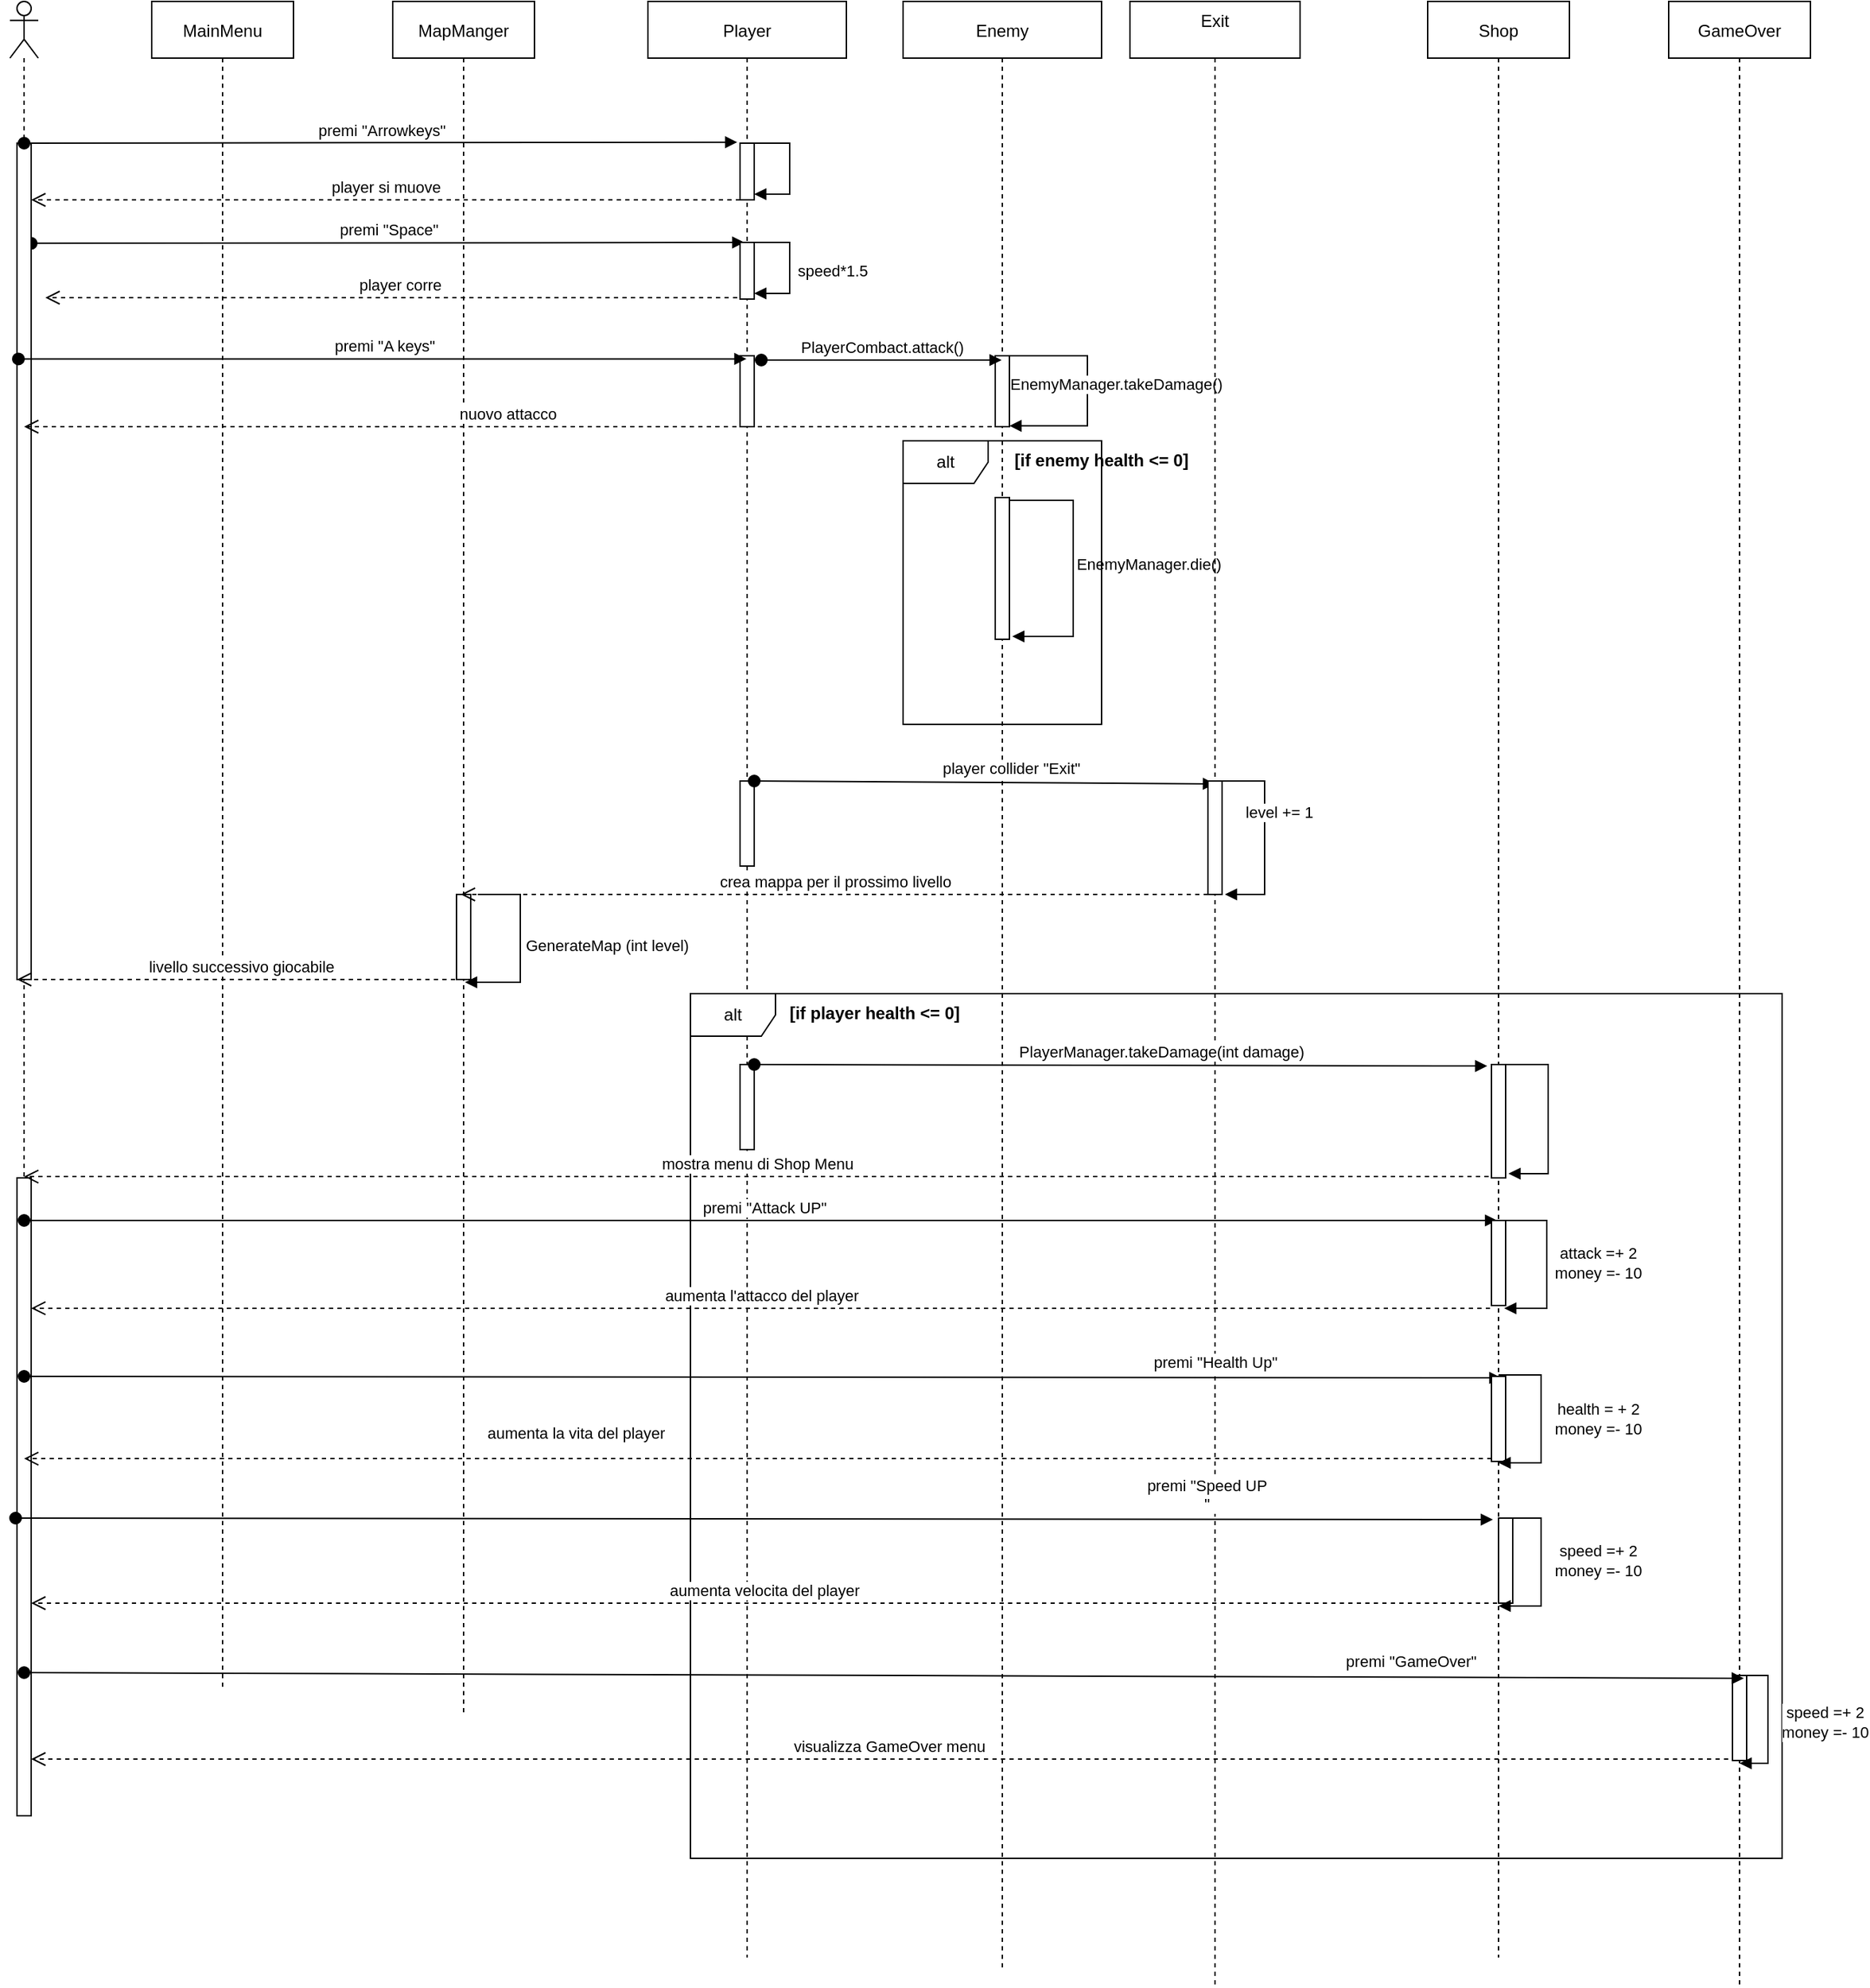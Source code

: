 <mxfile version="20.1.1" type="github">
  <diagram id="kgpKYQtTHZ0yAKxKKP6v" name="Page-1">
    <mxGraphModel dx="1408" dy="758" grid="1" gridSize="10" guides="1" tooltips="1" connect="1" arrows="1" fold="1" page="1" pageScale="1" pageWidth="1169" pageHeight="827" math="0" shadow="0">
      <root>
        <mxCell id="0" />
        <mxCell id="1" parent="0" />
        <mxCell id="IHDmYLQubq7b0O7IPrWK-1" value="MainMenu" style="shape=umlLifeline;perimeter=lifelinePerimeter;container=1;collapsible=0;recursiveResize=0;rounded=0;shadow=0;strokeWidth=1;" vertex="1" parent="1">
          <mxGeometry x="160" y="60" width="100" height="1190" as="geometry" />
        </mxCell>
        <mxCell id="H7HSWciS5RbThtjPVSTO-67" value="premi &quot;Space&quot;" style="html=1;verticalAlign=bottom;startArrow=oval;startFill=1;endArrow=block;startSize=8;rounded=0;entryX=-0.2;entryY=-0.017;entryDx=0;entryDy=0;entryPerimeter=0;" edge="1" parent="IHDmYLQubq7b0O7IPrWK-1">
          <mxGeometry x="0.004" width="60" relative="1" as="geometry">
            <mxPoint x="-85" y="170.68" as="sourcePoint" />
            <mxPoint x="418" y="170.0" as="targetPoint" />
            <mxPoint as="offset" />
          </mxGeometry>
        </mxCell>
        <mxCell id="IHDmYLQubq7b0O7IPrWK-10" value="MapManger" style="shape=umlLifeline;perimeter=lifelinePerimeter;container=1;collapsible=0;recursiveResize=0;rounded=0;shadow=0;strokeWidth=1;" vertex="1" parent="1">
          <mxGeometry x="330" y="60" width="100" height="1210" as="geometry" />
        </mxCell>
        <mxCell id="H7HSWciS5RbThtjPVSTO-12" value="" style="points=[];perimeter=orthogonalPerimeter;rounded=0;shadow=0;strokeWidth=1;" vertex="1" parent="IHDmYLQubq7b0O7IPrWK-10">
          <mxGeometry x="45" y="630" width="10" height="60" as="geometry" />
        </mxCell>
        <mxCell id="H7HSWciS5RbThtjPVSTO-68" value="player corre" style="html=1;verticalAlign=bottom;endArrow=open;dashed=1;endSize=8;rounded=0;" edge="1" parent="IHDmYLQubq7b0O7IPrWK-10">
          <mxGeometry relative="1" as="geometry">
            <mxPoint x="255" y="209" as="sourcePoint" />
            <mxPoint x="-245" y="209" as="targetPoint" />
            <Array as="points">
              <mxPoint x="-170" y="209" />
            </Array>
          </mxGeometry>
        </mxCell>
        <mxCell id="IHDmYLQubq7b0O7IPrWK-12" value="Player" style="shape=umlLifeline;perimeter=lifelinePerimeter;container=1;collapsible=0;recursiveResize=0;rounded=0;shadow=0;strokeWidth=1;" vertex="1" parent="1">
          <mxGeometry x="510" y="60" width="140" height="1380" as="geometry" />
        </mxCell>
        <mxCell id="IHDmYLQubq7b0O7IPrWK-11" value="" style="points=[];perimeter=orthogonalPerimeter;rounded=0;shadow=0;strokeWidth=1;" vertex="1" parent="IHDmYLQubq7b0O7IPrWK-12">
          <mxGeometry x="65" y="100" width="10" height="40" as="geometry" />
        </mxCell>
        <mxCell id="IHDmYLQubq7b0O7IPrWK-27" value="" style="points=[];perimeter=orthogonalPerimeter;rounded=0;shadow=0;strokeWidth=1;" vertex="1" parent="IHDmYLQubq7b0O7IPrWK-12">
          <mxGeometry x="65" y="250" width="10" height="50" as="geometry" />
        </mxCell>
        <mxCell id="H7HSWciS5RbThtjPVSTO-7" value="" style="points=[];perimeter=orthogonalPerimeter;rounded=0;shadow=0;strokeWidth=1;" vertex="1" parent="IHDmYLQubq7b0O7IPrWK-12">
          <mxGeometry x="65" y="550" width="10" height="60" as="geometry" />
        </mxCell>
        <mxCell id="H7HSWciS5RbThtjPVSTO-10" value="" style="edgeStyle=orthogonalEdgeStyle;html=1;align=left;spacingLeft=2;endArrow=block;rounded=0;labelBackgroundColor=default;labelBorderColor=none;entryX=1;entryY=0.9;entryDx=0;entryDy=0;entryPerimeter=0;" edge="1" parent="IHDmYLQubq7b0O7IPrWK-12" target="IHDmYLQubq7b0O7IPrWK-11">
          <mxGeometry relative="1" as="geometry">
            <mxPoint x="75" y="100" as="sourcePoint" />
            <Array as="points">
              <mxPoint x="100" y="100" />
              <mxPoint x="100" y="136" />
            </Array>
            <mxPoint x="77" y="180" as="targetPoint" />
          </mxGeometry>
        </mxCell>
        <mxCell id="H7HSWciS5RbThtjPVSTO-65" value="" style="points=[];perimeter=orthogonalPerimeter;rounded=0;shadow=0;strokeWidth=1;" vertex="1" parent="IHDmYLQubq7b0O7IPrWK-12">
          <mxGeometry x="65" y="170" width="10" height="40" as="geometry" />
        </mxCell>
        <mxCell id="H7HSWciS5RbThtjPVSTO-66" value="" style="edgeStyle=orthogonalEdgeStyle;html=1;align=left;spacingLeft=2;endArrow=block;rounded=0;labelBackgroundColor=default;labelBorderColor=none;entryX=1;entryY=0.9;entryDx=0;entryDy=0;entryPerimeter=0;" edge="1" parent="IHDmYLQubq7b0O7IPrWK-12">
          <mxGeometry relative="1" as="geometry">
            <mxPoint x="75" y="170" as="sourcePoint" />
            <Array as="points">
              <mxPoint x="100" y="170" />
              <mxPoint x="100" y="206" />
            </Array>
            <mxPoint x="75" y="206" as="targetPoint" />
          </mxGeometry>
        </mxCell>
        <mxCell id="H7HSWciS5RbThtjPVSTO-69" value="speed*1.5" style="edgeLabel;html=1;align=center;verticalAlign=middle;resizable=0;points=[];" vertex="1" connectable="0" parent="H7HSWciS5RbThtjPVSTO-66">
          <mxGeometry x="-0.209" y="1" relative="1" as="geometry">
            <mxPoint x="29" y="11" as="offset" />
          </mxGeometry>
        </mxCell>
        <mxCell id="IHDmYLQubq7b0O7IPrWK-13" value="Enemy" style="shape=umlLifeline;perimeter=lifelinePerimeter;container=1;collapsible=0;recursiveResize=0;rounded=0;shadow=0;strokeWidth=1;" vertex="1" parent="1">
          <mxGeometry x="690" y="60" width="140" height="1390" as="geometry" />
        </mxCell>
        <mxCell id="IHDmYLQubq7b0O7IPrWK-29" value="" style="points=[];perimeter=orthogonalPerimeter;rounded=0;shadow=0;strokeWidth=1;" vertex="1" parent="IHDmYLQubq7b0O7IPrWK-13">
          <mxGeometry x="65" y="250" width="10" height="50" as="geometry" />
        </mxCell>
        <mxCell id="IHDmYLQubq7b0O7IPrWK-31" value="" style="edgeStyle=orthogonalEdgeStyle;html=1;align=left;spacingLeft=2;endArrow=block;rounded=0;labelBackgroundColor=default;labelBorderColor=none;entryX=1.2;entryY=0.98;entryDx=0;entryDy=0;entryPerimeter=0;exitX=0.8;exitY=0.02;exitDx=0;exitDy=0;exitPerimeter=0;" edge="1" parent="IHDmYLQubq7b0O7IPrWK-13" source="IHDmYLQubq7b0O7IPrWK-36" target="IHDmYLQubq7b0O7IPrWK-36">
          <mxGeometry relative="1" as="geometry">
            <mxPoint x="65" y="360" as="sourcePoint" />
            <Array as="points">
              <mxPoint x="120" y="352" />
              <mxPoint x="120" y="448" />
            </Array>
            <mxPoint x="67" y="440" as="targetPoint" />
          </mxGeometry>
        </mxCell>
        <mxCell id="IHDmYLQubq7b0O7IPrWK-32" value="EnemyManager.die()" style="edgeLabel;html=1;align=center;verticalAlign=middle;resizable=0;points=[];" vertex="1" connectable="0" parent="IHDmYLQubq7b0O7IPrWK-31">
          <mxGeometry x="-0.185" y="3" relative="1" as="geometry">
            <mxPoint x="50" y="16" as="offset" />
          </mxGeometry>
        </mxCell>
        <mxCell id="IHDmYLQubq7b0O7IPrWK-36" value="" style="points=[];perimeter=orthogonalPerimeter;rounded=0;shadow=0;strokeWidth=1;" vertex="1" parent="IHDmYLQubq7b0O7IPrWK-13">
          <mxGeometry x="65" y="350" width="10" height="100" as="geometry" />
        </mxCell>
        <mxCell id="IHDmYLQubq7b0O7IPrWK-37" value="" style="edgeStyle=orthogonalEdgeStyle;html=1;align=left;spacingLeft=2;endArrow=block;rounded=0;labelBackgroundColor=default;labelBorderColor=none;entryX=1;entryY=0.988;entryDx=0;entryDy=0;entryPerimeter=0;exitX=0.8;exitY=0;exitDx=0;exitDy=0;exitPerimeter=0;" edge="1" parent="IHDmYLQubq7b0O7IPrWK-13" source="IHDmYLQubq7b0O7IPrWK-29" target="IHDmYLQubq7b0O7IPrWK-29">
          <mxGeometry relative="1" as="geometry">
            <mxPoint x="-170" y="230" as="sourcePoint" />
            <Array as="points">
              <mxPoint x="130" y="250" />
              <mxPoint x="130" y="299" />
            </Array>
            <mxPoint x="-168" y="310" as="targetPoint" />
          </mxGeometry>
        </mxCell>
        <mxCell id="IHDmYLQubq7b0O7IPrWK-38" value="EnemyManager.takeDamage()" style="edgeLabel;html=1;align=center;verticalAlign=middle;resizable=0;points=[];" vertex="1" connectable="0" parent="IHDmYLQubq7b0O7IPrWK-37">
          <mxGeometry x="-0.185" y="3" relative="1" as="geometry">
            <mxPoint x="17" y="11" as="offset" />
          </mxGeometry>
        </mxCell>
        <mxCell id="H7HSWciS5RbThtjPVSTO-1" value="&lt;div&gt;alt&lt;/div&gt;" style="shape=umlFrame;whiteSpace=wrap;html=1;direction=east;" vertex="1" parent="IHDmYLQubq7b0O7IPrWK-13">
          <mxGeometry y="310" width="140" height="200" as="geometry" />
        </mxCell>
        <mxCell id="H7HSWciS5RbThtjPVSTO-9" value="player collider &quot;Exit&quot;" style="html=1;verticalAlign=bottom;startArrow=oval;startFill=1;endArrow=block;startSize=8;rounded=0;entryX=0.5;entryY=0.025;entryDx=0;entryDy=0;entryPerimeter=0;" edge="1" parent="IHDmYLQubq7b0O7IPrWK-13" target="H7HSWciS5RbThtjPVSTO-8">
          <mxGeometry x="0.111" y="1" width="60" relative="1" as="geometry">
            <mxPoint x="-105" y="550" as="sourcePoint" />
            <mxPoint x="404.5" y="550" as="targetPoint" />
            <mxPoint as="offset" />
          </mxGeometry>
        </mxCell>
        <mxCell id="IHDmYLQubq7b0O7IPrWK-14" value="" style="shape=umlLifeline;participant=umlActor;perimeter=lifelinePerimeter;whiteSpace=wrap;html=1;container=1;collapsible=0;recursiveResize=0;verticalAlign=top;spacingTop=36;outlineConnect=0;" vertex="1" parent="1">
          <mxGeometry x="60" y="60" width="20" height="1280" as="geometry" />
        </mxCell>
        <mxCell id="IHDmYLQubq7b0O7IPrWK-15" value="" style="points=[];perimeter=orthogonalPerimeter;rounded=0;shadow=0;strokeWidth=1;" vertex="1" parent="IHDmYLQubq7b0O7IPrWK-14">
          <mxGeometry x="5" y="100" width="10" height="590" as="geometry" />
        </mxCell>
        <mxCell id="H7HSWciS5RbThtjPVSTO-17" value="livello successivo giocabile" style="html=1;verticalAlign=bottom;endArrow=open;dashed=1;endSize=8;rounded=0;entryX=0.3;entryY=0;entryDx=0;entryDy=0;entryPerimeter=0;" edge="1" parent="IHDmYLQubq7b0O7IPrWK-14">
          <mxGeometry relative="1" as="geometry">
            <mxPoint x="320" y="690" as="sourcePoint" />
            <mxPoint x="5" y="690" as="targetPoint" />
          </mxGeometry>
        </mxCell>
        <mxCell id="H7HSWciS5RbThtjPVSTO-32" value="" style="points=[];perimeter=orthogonalPerimeter;rounded=0;shadow=0;strokeWidth=1;" vertex="1" parent="IHDmYLQubq7b0O7IPrWK-14">
          <mxGeometry x="5" y="830" width="10" height="450" as="geometry" />
        </mxCell>
        <mxCell id="IHDmYLQubq7b0O7IPrWK-20" value="Exit&#xa;" style="shape=umlLifeline;perimeter=lifelinePerimeter;container=1;collapsible=0;recursiveResize=0;rounded=0;shadow=0;strokeWidth=1;" vertex="1" parent="1">
          <mxGeometry x="850" y="60" width="120" height="1400" as="geometry" />
        </mxCell>
        <mxCell id="H7HSWciS5RbThtjPVSTO-8" value="" style="points=[];perimeter=orthogonalPerimeter;rounded=0;shadow=0;strokeWidth=1;" vertex="1" parent="IHDmYLQubq7b0O7IPrWK-20">
          <mxGeometry x="55" y="550" width="10" height="80" as="geometry" />
        </mxCell>
        <mxCell id="H7HSWciS5RbThtjPVSTO-19" value="&lt;div&gt;alt&lt;/div&gt;" style="shape=umlFrame;whiteSpace=wrap;html=1;direction=east;" vertex="1" parent="IHDmYLQubq7b0O7IPrWK-20">
          <mxGeometry x="-310" y="700" width="770" height="610" as="geometry" />
        </mxCell>
        <mxCell id="IHDmYLQubq7b0O7IPrWK-39" value="[if enemy health &lt;= 0]" style="text;align=center;fontStyle=1;verticalAlign=middle;spacingLeft=3;spacingRight=3;strokeColor=none;rotatable=0;points=[[0,0.5],[1,0.5]];portConstraint=eastwest;" vertex="1" parent="IHDmYLQubq7b0O7IPrWK-20">
          <mxGeometry x="-60" y="310" width="80" height="26" as="geometry" />
        </mxCell>
        <mxCell id="H7HSWciS5RbThtjPVSTO-22" value="[if player health &lt;= 0]" style="text;align=center;fontStyle=1;verticalAlign=middle;spacingLeft=3;spacingRight=3;strokeColor=none;rotatable=0;points=[[0,0.5],[1,0.5]];portConstraint=eastwest;" vertex="1" parent="IHDmYLQubq7b0O7IPrWK-20">
          <mxGeometry x="-220" y="700" width="80" height="26" as="geometry" />
        </mxCell>
        <mxCell id="H7HSWciS5RbThtjPVSTO-23" value="" style="points=[];perimeter=orthogonalPerimeter;rounded=0;shadow=0;strokeWidth=1;" vertex="1" parent="IHDmYLQubq7b0O7IPrWK-20">
          <mxGeometry x="-275" y="750" width="10" height="60" as="geometry" />
        </mxCell>
        <mxCell id="IHDmYLQubq7b0O7IPrWK-22" value="" style="edgeStyle=orthogonalEdgeStyle;html=1;align=left;spacingLeft=2;endArrow=block;rounded=0;labelBackgroundColor=default;labelBorderColor=none;" edge="1" parent="IHDmYLQubq7b0O7IPrWK-20">
          <mxGeometry relative="1" as="geometry">
            <mxPoint x="65" y="550" as="sourcePoint" />
            <Array as="points">
              <mxPoint x="95" y="550" />
              <mxPoint x="95" y="630" />
            </Array>
            <mxPoint x="67" y="630" as="targetPoint" />
          </mxGeometry>
        </mxCell>
        <mxCell id="H7HSWciS5RbThtjPVSTO-11" value="level += 1" style="edgeLabel;html=1;align=center;verticalAlign=middle;resizable=0;points=[];" vertex="1" connectable="0" parent="IHDmYLQubq7b0O7IPrWK-22">
          <mxGeometry x="-0.246" y="1" relative="1" as="geometry">
            <mxPoint x="9" as="offset" />
          </mxGeometry>
        </mxCell>
        <mxCell id="H7HSWciS5RbThtjPVSTO-24" value="PlayerManager.takeDamage(int damage)" style="html=1;verticalAlign=bottom;startArrow=oval;startFill=1;endArrow=block;startSize=8;rounded=0;entryX=-0.3;entryY=0.013;entryDx=0;entryDy=0;entryPerimeter=0;" edge="1" parent="IHDmYLQubq7b0O7IPrWK-20" target="H7HSWciS5RbThtjPVSTO-46">
          <mxGeometry x="0.111" y="1" width="60" relative="1" as="geometry">
            <mxPoint x="-265" y="750" as="sourcePoint" />
            <mxPoint x="60" y="752" as="targetPoint" />
            <mxPoint as="offset" />
          </mxGeometry>
        </mxCell>
        <mxCell id="H7HSWciS5RbThtjPVSTO-64" value="visualizza GameOver menu" style="html=1;verticalAlign=bottom;endArrow=open;dashed=1;endSize=8;rounded=0;exitX=-0.1;exitY=1.033;exitDx=0;exitDy=0;exitPerimeter=0;" edge="1" parent="IHDmYLQubq7b0O7IPrWK-20" target="H7HSWciS5RbThtjPVSTO-32">
          <mxGeometry relative="1" as="geometry">
            <mxPoint x="434" y="1240" as="sourcePoint" />
            <mxPoint x="-600" y="1240" as="targetPoint" />
          </mxGeometry>
        </mxCell>
        <mxCell id="IHDmYLQubq7b0O7IPrWK-21" value="GameOver" style="shape=umlLifeline;perimeter=lifelinePerimeter;container=1;collapsible=0;recursiveResize=0;rounded=0;shadow=0;strokeWidth=1;" vertex="1" parent="1">
          <mxGeometry x="1230" y="60" width="100" height="1400" as="geometry" />
        </mxCell>
        <mxCell id="H7HSWciS5RbThtjPVSTO-61" value="" style="points=[];perimeter=orthogonalPerimeter;rounded=0;shadow=0;strokeWidth=1;" vertex="1" parent="IHDmYLQubq7b0O7IPrWK-21">
          <mxGeometry x="45" y="1181" width="10" height="60" as="geometry" />
        </mxCell>
        <mxCell id="H7HSWciS5RbThtjPVSTO-62" value="" style="edgeStyle=orthogonalEdgeStyle;html=1;align=left;spacingLeft=2;endArrow=block;rounded=0;labelBackgroundColor=default;labelBorderColor=none;" edge="1" parent="IHDmYLQubq7b0O7IPrWK-21">
          <mxGeometry relative="1" as="geometry">
            <mxPoint x="50" y="1181" as="sourcePoint" />
            <Array as="points">
              <mxPoint x="70" y="1181" />
              <mxPoint x="70" y="1243" />
            </Array>
            <mxPoint x="50" y="1243" as="targetPoint" />
          </mxGeometry>
        </mxCell>
        <mxCell id="H7HSWciS5RbThtjPVSTO-63" value="&lt;div&gt;speed =+ 2&lt;/div&gt;&lt;div&gt;money =- 10&lt;br&gt;&lt;/div&gt;" style="edgeLabel;html=1;align=center;verticalAlign=middle;resizable=0;points=[];" vertex="1" connectable="0" parent="H7HSWciS5RbThtjPVSTO-62">
          <mxGeometry x="-0.279" y="2" relative="1" as="geometry">
            <mxPoint x="38" y="16" as="offset" />
          </mxGeometry>
        </mxCell>
        <mxCell id="IHDmYLQubq7b0O7IPrWK-3" value="premi &quot;Arrowkeys&quot;" style="html=1;verticalAlign=bottom;startArrow=oval;startFill=1;endArrow=block;startSize=8;rounded=0;entryX=-0.2;entryY=-0.017;entryDx=0;entryDy=0;entryPerimeter=0;" edge="1" parent="1" target="IHDmYLQubq7b0O7IPrWK-11">
          <mxGeometry x="0.004" width="60" relative="1" as="geometry">
            <mxPoint x="70" y="160" as="sourcePoint" />
            <mxPoint x="247" y="180.06" as="targetPoint" />
            <mxPoint as="offset" />
          </mxGeometry>
        </mxCell>
        <mxCell id="IHDmYLQubq7b0O7IPrWK-23" value="player si muove" style="html=1;verticalAlign=bottom;endArrow=open;dashed=1;endSize=8;rounded=0;" edge="1" parent="1" source="IHDmYLQubq7b0O7IPrWK-11" target="IHDmYLQubq7b0O7IPrWK-15">
          <mxGeometry relative="1" as="geometry">
            <mxPoint x="390" y="220" as="sourcePoint" />
            <mxPoint x="70" y="240" as="targetPoint" />
            <Array as="points">
              <mxPoint x="150" y="200" />
            </Array>
          </mxGeometry>
        </mxCell>
        <mxCell id="IHDmYLQubq7b0O7IPrWK-28" value="&lt;div&gt;premi &quot;A keys&quot;&lt;/div&gt;" style="html=1;verticalAlign=bottom;startArrow=oval;startFill=1;endArrow=block;startSize=8;rounded=0;exitX=0.1;exitY=0.258;exitDx=0;exitDy=0;exitPerimeter=0;" edge="1" parent="1" source="IHDmYLQubq7b0O7IPrWK-15" target="IHDmYLQubq7b0O7IPrWK-12">
          <mxGeometry x="0.004" width="60" relative="1" as="geometry">
            <mxPoint x="70" y="281" as="sourcePoint" />
            <mxPoint x="373" y="280" as="targetPoint" />
            <mxPoint as="offset" />
          </mxGeometry>
        </mxCell>
        <mxCell id="IHDmYLQubq7b0O7IPrWK-33" value="nuovo attacco" style="html=1;verticalAlign=bottom;endArrow=open;dashed=1;endSize=8;rounded=0;exitX=-0.25;exitY=1;exitDx=0;exitDy=0;exitPerimeter=0;" edge="1" parent="1" source="IHDmYLQubq7b0O7IPrWK-29" target="IHDmYLQubq7b0O7IPrWK-14">
          <mxGeometry relative="1" as="geometry">
            <mxPoint x="682.5" y="380.9" as="sourcePoint" />
            <mxPoint x="570" y="380" as="targetPoint" />
          </mxGeometry>
        </mxCell>
        <mxCell id="H7HSWciS5RbThtjPVSTO-13" value="crea mappa per il prossimo livello" style="html=1;verticalAlign=bottom;endArrow=open;dashed=1;endSize=8;rounded=0;entryX=0.3;entryY=0;entryDx=0;entryDy=0;entryPerimeter=0;" edge="1" parent="1" source="H7HSWciS5RbThtjPVSTO-8" target="H7HSWciS5RbThtjPVSTO-12">
          <mxGeometry relative="1" as="geometry">
            <mxPoint x="893" y="690" as="sourcePoint" />
            <mxPoint x="390" y="690" as="targetPoint" />
          </mxGeometry>
        </mxCell>
        <mxCell id="H7HSWciS5RbThtjPVSTO-14" value="GenerateMap (int level)" style="edgeStyle=orthogonalEdgeStyle;html=1;align=left;spacingLeft=2;endArrow=block;rounded=0;labelBackgroundColor=default;labelBorderColor=none;entryX=0.51;entryY=0.865;entryDx=0;entryDy=0;entryPerimeter=0;" edge="1" parent="1">
          <mxGeometry relative="1" as="geometry">
            <mxPoint x="390" y="690" as="sourcePoint" />
            <Array as="points">
              <mxPoint x="420" y="690" />
              <mxPoint x="420" y="752" />
            </Array>
            <mxPoint x="381" y="752" as="targetPoint" />
          </mxGeometry>
        </mxCell>
        <mxCell id="H7HSWciS5RbThtjPVSTO-34" value="premi &quot;Attack UP&quot;" style="html=1;verticalAlign=bottom;startArrow=oval;startFill=1;endArrow=block;startSize=8;rounded=0;entryX=0.4;entryY=0;entryDx=0;entryDy=0;entryPerimeter=0;" edge="1" parent="1" target="H7HSWciS5RbThtjPVSTO-47">
          <mxGeometry x="0.004" width="60" relative="1" as="geometry">
            <mxPoint x="70" y="920" as="sourcePoint" />
            <mxPoint x="380" y="920" as="targetPoint" />
            <mxPoint as="offset" />
          </mxGeometry>
        </mxCell>
        <mxCell id="H7HSWciS5RbThtjPVSTO-35" value="aumenta l&#39;attacco del player" style="html=1;verticalAlign=bottom;endArrow=open;dashed=1;endSize=8;rounded=0;exitX=-0.1;exitY=1.033;exitDx=0;exitDy=0;exitPerimeter=0;" edge="1" parent="1" source="H7HSWciS5RbThtjPVSTO-47" target="H7HSWciS5RbThtjPVSTO-32">
          <mxGeometry relative="1" as="geometry">
            <mxPoint x="1062.5" y="980" as="sourcePoint" />
            <mxPoint x="385" y="981.98" as="targetPoint" />
          </mxGeometry>
        </mxCell>
        <mxCell id="H7HSWciS5RbThtjPVSTO-39" value="premi &quot;Health Up&quot;" style="html=1;verticalAlign=bottom;startArrow=oval;startFill=1;endArrow=block;startSize=8;rounded=0;entryX=0.7;entryY=0.017;entryDx=0;entryDy=0;entryPerimeter=0;" edge="1" parent="1" target="H7HSWciS5RbThtjPVSTO-48">
          <mxGeometry x="0.612" y="2" width="60" relative="1" as="geometry">
            <mxPoint x="70" y="1030" as="sourcePoint" />
            <mxPoint x="1284" y="1030" as="targetPoint" />
            <mxPoint as="offset" />
          </mxGeometry>
        </mxCell>
        <mxCell id="H7HSWciS5RbThtjPVSTO-28" value="&lt;div&gt;mostra menu di Shop Menu&lt;br&gt;&lt;/div&gt;" style="html=1;verticalAlign=bottom;endArrow=open;dashed=1;endSize=8;rounded=0;exitX=-0.2;exitY=0.988;exitDx=0;exitDy=0;exitPerimeter=0;" edge="1" parent="1" source="H7HSWciS5RbThtjPVSTO-46" target="IHDmYLQubq7b0O7IPrWK-14">
          <mxGeometry relative="1" as="geometry">
            <mxPoint x="1055" y="890" as="sourcePoint" />
            <mxPoint x="740" y="890" as="targetPoint" />
          </mxGeometry>
        </mxCell>
        <mxCell id="H7HSWciS5RbThtjPVSTO-41" value="aumenta la vita del player" style="html=1;verticalAlign=bottom;endArrow=open;dashed=1;endSize=8;rounded=0;exitX=0;exitY=0.967;exitDx=0;exitDy=0;exitPerimeter=0;" edge="1" parent="1" source="H7HSWciS5RbThtjPVSTO-48" target="IHDmYLQubq7b0O7IPrWK-14">
          <mxGeometry x="0.249" y="-9" relative="1" as="geometry">
            <mxPoint x="1275" y="1089" as="sourcePoint" />
            <mxPoint x="740" y="1090" as="targetPoint" />
            <mxPoint as="offset" />
          </mxGeometry>
        </mxCell>
        <mxCell id="H7HSWciS5RbThtjPVSTO-45" value="Shop" style="shape=umlLifeline;perimeter=lifelinePerimeter;container=1;collapsible=0;recursiveResize=0;rounded=0;shadow=0;strokeWidth=1;" vertex="1" parent="1">
          <mxGeometry x="1060" y="60" width="100" height="1380" as="geometry" />
        </mxCell>
        <mxCell id="H7HSWciS5RbThtjPVSTO-46" value="" style="points=[];perimeter=orthogonalPerimeter;rounded=0;shadow=0;strokeWidth=1;" vertex="1" parent="H7HSWciS5RbThtjPVSTO-45">
          <mxGeometry x="45" y="750" width="10" height="80" as="geometry" />
        </mxCell>
        <mxCell id="H7HSWciS5RbThtjPVSTO-47" value="" style="points=[];perimeter=orthogonalPerimeter;rounded=0;shadow=0;strokeWidth=1;" vertex="1" parent="H7HSWciS5RbThtjPVSTO-45">
          <mxGeometry x="45" y="860" width="10" height="60" as="geometry" />
        </mxCell>
        <mxCell id="H7HSWciS5RbThtjPVSTO-48" value="" style="points=[];perimeter=orthogonalPerimeter;rounded=0;shadow=0;strokeWidth=1;" vertex="1" parent="H7HSWciS5RbThtjPVSTO-45">
          <mxGeometry x="45" y="970" width="10" height="60" as="geometry" />
        </mxCell>
        <mxCell id="H7HSWciS5RbThtjPVSTO-49" value="" style="edgeStyle=orthogonalEdgeStyle;html=1;align=left;spacingLeft=2;endArrow=block;rounded=0;labelBackgroundColor=default;labelBorderColor=none;" edge="1" parent="H7HSWciS5RbThtjPVSTO-45">
          <mxGeometry relative="1" as="geometry">
            <mxPoint x="54" y="860" as="sourcePoint" />
            <Array as="points">
              <mxPoint x="84" y="860" />
              <mxPoint x="84" y="922" />
            </Array>
            <mxPoint x="54" y="922" as="targetPoint" />
          </mxGeometry>
        </mxCell>
        <mxCell id="H7HSWciS5RbThtjPVSTO-56" value="&lt;div&gt;attack =+ 2&lt;/div&gt;&lt;div&gt;money =- 10&lt;br&gt;&lt;/div&gt;" style="edgeLabel;html=1;align=center;verticalAlign=middle;resizable=0;points=[];" vertex="1" connectable="0" parent="H7HSWciS5RbThtjPVSTO-49">
          <mxGeometry x="-0.295" y="2" relative="1" as="geometry">
            <mxPoint x="34" y="17" as="offset" />
          </mxGeometry>
        </mxCell>
        <mxCell id="H7HSWciS5RbThtjPVSTO-50" value="" style="edgeStyle=orthogonalEdgeStyle;html=1;align=left;spacingLeft=2;endArrow=block;rounded=0;labelBackgroundColor=default;labelBorderColor=none;" edge="1" parent="H7HSWciS5RbThtjPVSTO-45">
          <mxGeometry relative="1" as="geometry">
            <mxPoint x="55" y="767" as="sourcePoint" />
            <Array as="points">
              <mxPoint x="55" y="750" />
              <mxPoint x="85" y="750" />
              <mxPoint x="85" y="827" />
            </Array>
            <mxPoint x="57" y="827" as="targetPoint" />
          </mxGeometry>
        </mxCell>
        <mxCell id="H7HSWciS5RbThtjPVSTO-52" value="" style="points=[];perimeter=orthogonalPerimeter;rounded=0;shadow=0;strokeWidth=1;" vertex="1" parent="H7HSWciS5RbThtjPVSTO-45">
          <mxGeometry x="50" y="1070" width="10" height="60" as="geometry" />
        </mxCell>
        <mxCell id="H7HSWciS5RbThtjPVSTO-53" value="" style="edgeStyle=orthogonalEdgeStyle;html=1;align=left;spacingLeft=2;endArrow=block;rounded=0;labelBackgroundColor=default;labelBorderColor=none;" edge="1" parent="H7HSWciS5RbThtjPVSTO-45">
          <mxGeometry relative="1" as="geometry">
            <mxPoint x="50" y="969" as="sourcePoint" />
            <Array as="points">
              <mxPoint x="80" y="969" />
              <mxPoint x="80" y="1031" />
            </Array>
            <mxPoint x="50" y="1031" as="targetPoint" />
          </mxGeometry>
        </mxCell>
        <mxCell id="H7HSWciS5RbThtjPVSTO-57" value="&lt;div&gt;health = + 2&lt;/div&gt;&lt;div&gt;money =- 10&lt;br&gt;&lt;/div&gt;" style="edgeLabel;html=1;align=center;verticalAlign=middle;resizable=0;points=[];" vertex="1" connectable="0" parent="H7HSWciS5RbThtjPVSTO-53">
          <mxGeometry x="-0.164" relative="1" as="geometry">
            <mxPoint x="40" y="10" as="offset" />
          </mxGeometry>
        </mxCell>
        <mxCell id="H7HSWciS5RbThtjPVSTO-54" value="" style="edgeStyle=orthogonalEdgeStyle;html=1;align=left;spacingLeft=2;endArrow=block;rounded=0;labelBackgroundColor=default;labelBorderColor=none;" edge="1" parent="H7HSWciS5RbThtjPVSTO-45">
          <mxGeometry relative="1" as="geometry">
            <mxPoint x="50" y="1070" as="sourcePoint" />
            <Array as="points">
              <mxPoint x="80" y="1070" />
              <mxPoint x="80" y="1132" />
            </Array>
            <mxPoint x="50" y="1132" as="targetPoint" />
          </mxGeometry>
        </mxCell>
        <mxCell id="H7HSWciS5RbThtjPVSTO-58" value="&lt;div&gt;speed =+ 2&lt;/div&gt;&lt;div&gt;money =- 10&lt;br&gt;&lt;/div&gt;" style="edgeLabel;html=1;align=center;verticalAlign=middle;resizable=0;points=[];" vertex="1" connectable="0" parent="H7HSWciS5RbThtjPVSTO-54">
          <mxGeometry x="-0.279" y="2" relative="1" as="geometry">
            <mxPoint x="38" y="16" as="offset" />
          </mxGeometry>
        </mxCell>
        <mxCell id="H7HSWciS5RbThtjPVSTO-51" value="&lt;div&gt;premi &quot;Speed UP&lt;/div&gt;&lt;div&gt;&quot;&lt;/div&gt;" style="html=1;verticalAlign=bottom;startArrow=oval;startFill=1;endArrow=block;startSize=8;rounded=0;entryX=0.7;entryY=0.017;entryDx=0;entryDy=0;entryPerimeter=0;" edge="1" parent="1">
          <mxGeometry x="0.612" y="2" width="60" relative="1" as="geometry">
            <mxPoint x="64" y="1130" as="sourcePoint" />
            <mxPoint x="1106" y="1131.02" as="targetPoint" />
            <mxPoint as="offset" />
          </mxGeometry>
        </mxCell>
        <mxCell id="H7HSWciS5RbThtjPVSTO-55" value="aumenta velocita del player" style="html=1;verticalAlign=bottom;endArrow=open;dashed=1;endSize=8;rounded=0;exitX=-0.1;exitY=1.033;exitDx=0;exitDy=0;exitPerimeter=0;" edge="1" parent="1" target="H7HSWciS5RbThtjPVSTO-32">
          <mxGeometry relative="1" as="geometry">
            <mxPoint x="1109" y="1190" as="sourcePoint" />
            <mxPoint x="80" y="1190" as="targetPoint" />
          </mxGeometry>
        </mxCell>
        <mxCell id="H7HSWciS5RbThtjPVSTO-60" value="&lt;div&gt;premi &quot;GameOver&quot;&lt;/div&gt;" style="html=1;verticalAlign=bottom;startArrow=oval;startFill=1;endArrow=block;startSize=8;rounded=0;entryX=0.53;entryY=0.845;entryDx=0;entryDy=0;entryPerimeter=0;" edge="1" parent="1" target="IHDmYLQubq7b0O7IPrWK-21">
          <mxGeometry x="0.612" y="2" width="60" relative="1" as="geometry">
            <mxPoint x="70" y="1239" as="sourcePoint" />
            <mxPoint x="1112" y="1240.02" as="targetPoint" />
            <mxPoint as="offset" />
          </mxGeometry>
        </mxCell>
        <mxCell id="IHDmYLQubq7b0O7IPrWK-30" value="&lt;div&gt;PlayerCombact.attack()&lt;/div&gt;" style="html=1;verticalAlign=bottom;startArrow=oval;startFill=1;endArrow=block;startSize=8;rounded=0;" edge="1" parent="1" target="IHDmYLQubq7b0O7IPrWK-13">
          <mxGeometry x="0.004" width="60" relative="1" as="geometry">
            <mxPoint x="590" y="313" as="sourcePoint" />
            <mxPoint x="680" y="280" as="targetPoint" />
            <mxPoint as="offset" />
          </mxGeometry>
        </mxCell>
      </root>
    </mxGraphModel>
  </diagram>
</mxfile>
